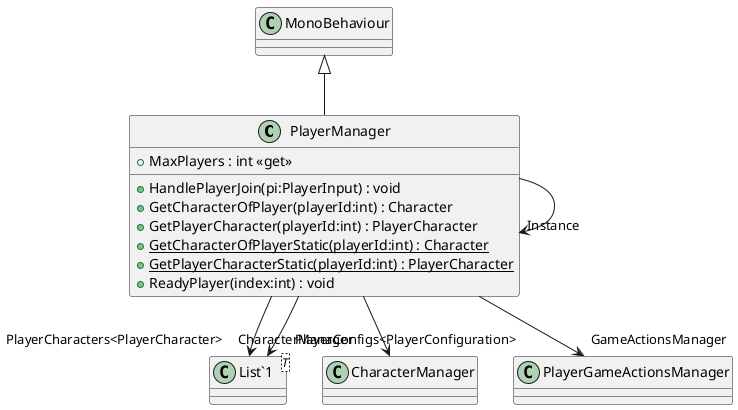@startuml
class PlayerManager {
    + MaxPlayers : int <<get>>
    + HandlePlayerJoin(pi:PlayerInput) : void
    + GetCharacterOfPlayer(playerId:int) : Character
    + GetPlayerCharacter(playerId:int) : PlayerCharacter
    + {static} GetCharacterOfPlayerStatic(playerId:int) : Character
    + {static} GetPlayerCharacterStatic(playerId:int) : PlayerCharacter
    + ReadyPlayer(index:int) : void
}
class "List`1"<T> {
}
MonoBehaviour <|-- PlayerManager
PlayerManager --> "Instance" PlayerManager
PlayerManager --> "PlayerCharacters<PlayerCharacter>" "List`1"
PlayerManager --> "PlayerConfigs<PlayerConfiguration>" "List`1"
PlayerManager --> "CharacterManager" CharacterManager
PlayerManager --> "GameActionsManager" PlayerGameActionsManager
@enduml

